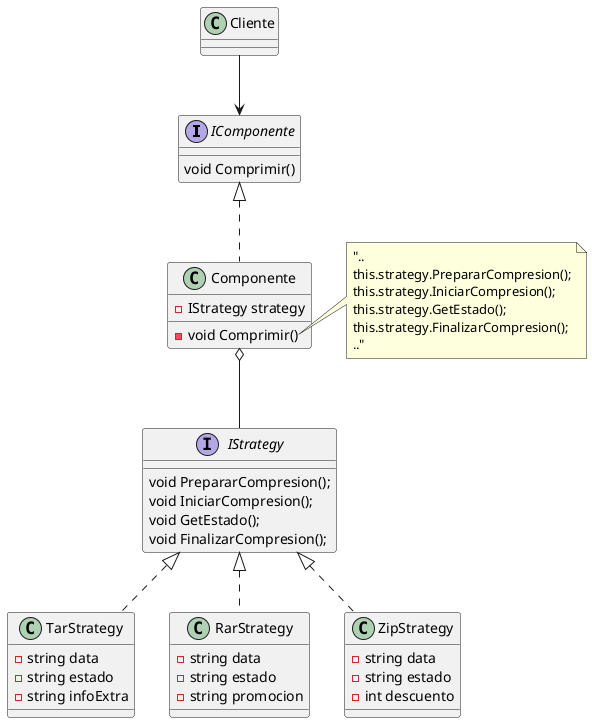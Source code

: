 @startuml

interface IComponente {
    void Comprimir()
}

class Componente {
    - IStrategy strategy
    - void Comprimir()
}
note right of Componente::Comprimir
    "..
    this.strategy.PrepararCompresion();
    this.strategy.IniciarCompresion();
    this.strategy.GetEstado();
    this.strategy.FinalizarCompresion();
    .."
end note
            

IComponente <|.. Componente

interface IStrategy {
    void PrepararCompresion();
    void IniciarCompresion();
    void GetEstado();
    void FinalizarCompresion();
}

class TarStrategy{
    - string data
    - string estado
    - string infoExtra
}

class RarStrategy{
    - string data
    - string estado
    - string promocion
}

class ZipStrategy{
    - string data
    - string estado
    - int descuento
}

IStrategy <|.. TarStrategy
IStrategy <|.. RarStrategy
IStrategy <|.. ZipStrategy

Componente o-- IStrategy

class Cliente

Cliente --> IComponente

@enduml